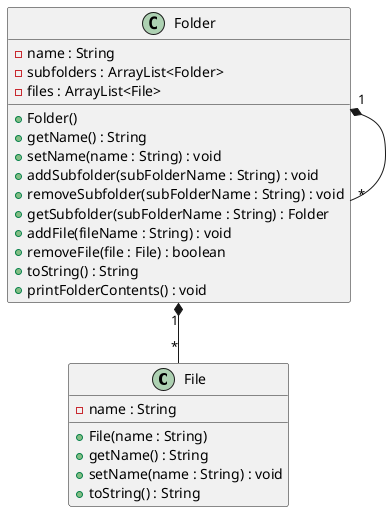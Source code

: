 @startuml Composition
class File {
  - name : String

  + File(name : String)
  + getName() : String
  + setName(name : String) : void
  + toString() : String
}

class Folder {
  - name : String
  - subfolders : ArrayList<Folder>
  - files : ArrayList<File>

  + Folder()
  + getName() : String
  + setName(name : String) : void
  + addSubfolder(subFolderName : String) : void
  + removeSubfolder(subFolderName : String) : void
  + getSubfolder(subFolderName : String) : Folder
  + addFile(fileName : String) : void
  + removeFile(file : File) : boolean
  + toString() : String
  + printFolderContents() : void
}

Folder "1" *-- "*" Folder
Folder "1" *-- "*" File
@enduml